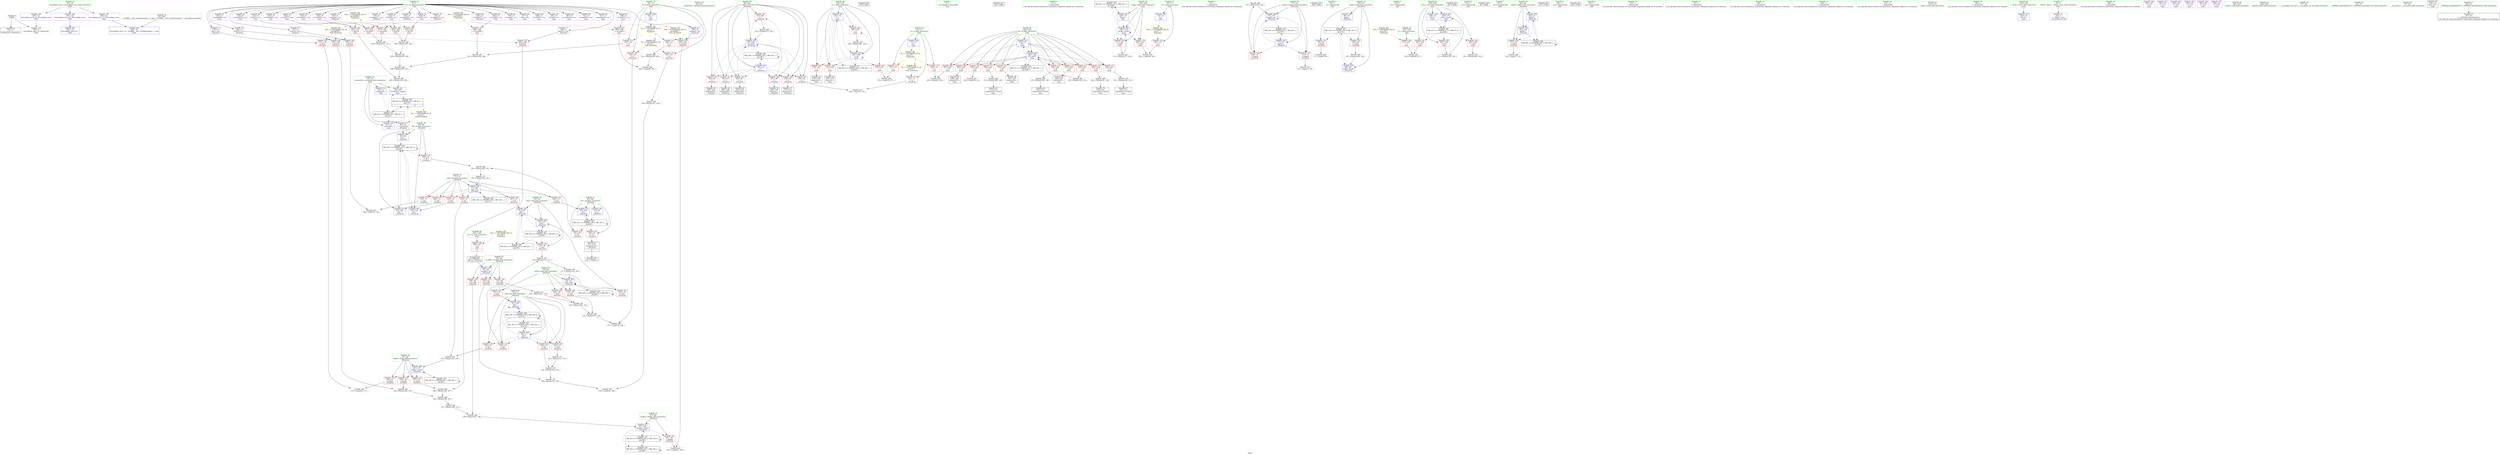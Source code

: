 digraph "SVFG" {
	label="SVFG";

	Node0x55a2f21f6700 [shape=record,color=grey,label="{NodeID: 0\nNullPtr}"];
	Node0x55a2f21f6700 -> Node0x55a2f221edd0[style=solid];
	Node0x55a2f21f6700 -> Node0x55a2f2221320[style=solid];
	Node0x55a2f2249c00 [shape=record,color=yellow,style=double,label="{NodeID: 360\n34V_1 = ENCHI(MR_34V_0)\npts\{90000 \}\nFun[main]|{|<s3>8}}"];
	Node0x55a2f2249c00 -> Node0x55a2f2226780[style=dashed];
	Node0x55a2f2249c00 -> Node0x55a2f2226850[style=dashed];
	Node0x55a2f2249c00 -> Node0x55a2f2226920[style=dashed];
	Node0x55a2f2249c00:s3 -> Node0x55a2f2241080[style=dashed,color=red];
	Node0x55a2f222e4e0 [shape=record,color=grey,label="{NodeID: 277\n146 = Binary(144, 145, )\n}"];
	Node0x55a2f222e4e0 -> Node0x55a2f2230ee0[style=solid];
	Node0x55a2f2221320 [shape=record,color=blue, style = dotted,label="{NodeID: 194\n393\<--3\nllvm.global_ctors_2\<--dummyVal\nGlob }"];
	Node0x55a2f221e660 [shape=record,color=red,label="{NodeID: 111\n300\<--10\n\<--d\nmain\n}"];
	Node0x55a2f221e660 -> Node0x55a2f222f560[style=solid];
	Node0x55a2f221c960 [shape=record,color=green,label="{NodeID: 28\n59\<--60\n_Z5solved\<--_Z5solved_field_insensitive\n}"];
	Node0x55a2f2230ee0 [shape=record,color=grey,label="{NodeID: 305\n150 = cmp(146, 148, )\n}"];
	Node0x55a2f2229970 [shape=record,color=blue,label="{NodeID: 222\n18\<--11\ncarreachd\<--\nmain\n}"];
	Node0x55a2f2229970 -> Node0x55a2f2246520[style=dashed];
	Node0x55a2f2224490 [shape=record,color=red,label="{NodeID: 139\n122\<--79\n\<--md2\n_Z5solved\n}"];
	Node0x55a2f2224490 -> Node0x55a2f222d5e0[style=solid];
	Node0x55a2f221f070 [shape=record,color=black,label="{NodeID: 56\n168\<--167\nidxprom\<--\n_Z5solved\n}"];
	Node0x55a2f2261310 [shape=record,color=black,label="{NodeID: 416\n283 = PHI()\n}"];
	Node0x55a2f2243820 [shape=record,color=black,label="{NodeID: 333\nMR_49V_2 = PHI(MR_49V_4, MR_49V_1, )\npts\{242 \}\n}"];
	Node0x55a2f2243820 -> Node0x55a2f2229700[style=dashed];
	Node0x55a2f2225b50 [shape=record,color=red,label="{NodeID: 167\n285\<--241\n\<--i\nmain\n}"];
	Node0x55a2f2225b50 -> Node0x55a2f222e7e0[style=solid];
	Node0x55a2f2220730 [shape=record,color=purple,label="{NodeID: 84\n280\<--8\narrayidx7\<--car\nmain\n}"];
	Node0x55a2f21fac20 [shape=record,color=green,label="{NodeID: 1\n7\<--1\n__dso_handle\<--dummyObj\nGlob }"];
	Node0x55a2f2249ce0 [shape=record,color=yellow,style=double,label="{NodeID: 361\n36V_1 = ENCHI(MR_36V_0)\npts\{90001 \}\nFun[main]|{|<s4>8}}"];
	Node0x55a2f2249ce0 -> Node0x55a2f22266b0[style=dashed];
	Node0x55a2f2249ce0 -> Node0x55a2f22269f0[style=dashed];
	Node0x55a2f2249ce0 -> Node0x55a2f2226ac0[style=dashed];
	Node0x55a2f2249ce0 -> Node0x55a2f2226b90[style=dashed];
	Node0x55a2f2249ce0:s4 -> Node0x55a2f2241160[style=dashed,color=red];
	Node0x55a2f222e660 [shape=record,color=grey,label="{NodeID: 278\n144 = Binary(142, 143, )\n}"];
	Node0x55a2f222e660 -> Node0x55a2f222e4e0[style=solid];
	Node0x55a2f2221420 [shape=record,color=blue,label="{NodeID: 195\n63\<--62\nac.addr\<--ac\n_Z5solved\n}"];
	Node0x55a2f2221420 -> Node0x55a2f2223380[style=dashed];
	Node0x55a2f2221420 -> Node0x55a2f2223450[style=dashed];
	Node0x55a2f2221420 -> Node0x55a2f2223520[style=dashed];
	Node0x55a2f221e730 [shape=record,color=red,label="{NodeID: 112\n340\<--10\n\<--d\nmain\n}"];
	Node0x55a2f221e730 -> Node0x55a2f222f3e0[style=solid];
	Node0x55a2f221ca30 [shape=record,color=green,label="{NodeID: 29\n63\<--64\nac.addr\<--ac.addr_field_insensitive\n_Z5solved\n}"];
	Node0x55a2f221ca30 -> Node0x55a2f2223380[style=solid];
	Node0x55a2f221ca30 -> Node0x55a2f2223450[style=solid];
	Node0x55a2f221ca30 -> Node0x55a2f2223520[style=solid];
	Node0x55a2f221ca30 -> Node0x55a2f2221420[style=solid];
	Node0x55a2f2231060 [shape=record,color=grey,label="{NodeID: 306\n272 = cmp(270, 271, )\n}"];
	Node0x55a2f2229a40 [shape=record,color=blue,label="{NodeID: 223\n18\<--349\ncarreachd\<--add44\nmain\n}"];
	Node0x55a2f2229a40 -> Node0x55a2f2246520[style=dashed];
	Node0x55a2f2224560 [shape=record,color=red,label="{NodeID: 140\n124\<--79\n\<--md2\n_Z5solved\n}"];
	Node0x55a2f2224560 -> Node0x55a2f222d460[style=solid];
	Node0x55a2f221f140 [shape=record,color=black,label="{NodeID: 57\n175\<--174\nidxprom20\<--\n_Z5solved\n}"];
	Node0x55a2f2261410 [shape=record,color=black,label="{NodeID: 417\n365 = PHI()\n}"];
	Node0x55a2f2243d20 [shape=record,color=black,label="{NodeID: 334\nMR_51V_2 = PHI(MR_51V_4, MR_51V_1, )\npts\{244 \}\n}"];
	Node0x55a2f2243d20 -> Node0x55a2f22298a0[style=dashed];
	Node0x55a2f2225c20 [shape=record,color=red,label="{NodeID: 168\n291\<--243\n\<--i9\nmain\n}"];
	Node0x55a2f2225c20 -> Node0x55a2f22314e0[style=solid];
	Node0x55a2f2220800 [shape=record,color=purple,label="{NodeID: 85\n281\<--8\nsecond\<--car\nmain\n}"];
	Node0x55a2f21fa110 [shape=record,color=green,label="{NodeID: 2\n11\<--1\n\<--dummyObj\nCan only get source location for instruction, argument, global var or function.}"];
	Node0x55a2f2249dc0 [shape=record,color=yellow,style=double,label="{NodeID: 362\n2V_1 = ENCHI(MR_2V_0)\npts\{12 \}\nFun[_Z5solved]}"];
	Node0x55a2f2249dc0 -> Node0x55a2f221e4c0[style=dashed];
	Node0x55a2f2249dc0 -> Node0x55a2f221e590[style=dashed];
	Node0x55a2f222e7e0 [shape=record,color=grey,label="{NodeID: 279\n286 = Binary(285, 138, )\n}"];
	Node0x55a2f222e7e0 -> Node0x55a2f22297d0[style=solid];
	Node0x55a2f22214f0 [shape=record,color=blue,label="{NodeID: 196\n65\<--90\nlb\<--\n_Z5solved\n}"];
	Node0x55a2f22214f0 -> Node0x55a2f223ee20[style=dashed];
	Node0x55a2f221e800 [shape=record,color=red,label="{NodeID: 113\n163\<--13\n\<--n\n_Z5solved\n}"];
	Node0x55a2f221e800 -> Node0x55a2f22308e0[style=solid];
	Node0x55a2f221cb00 [shape=record,color=green,label="{NodeID: 30\n65\<--66\nlb\<--lb_field_insensitive\n_Z5solved\n}"];
	Node0x55a2f221cb00 -> Node0x55a2f22235f0[style=solid];
	Node0x55a2f221cb00 -> Node0x55a2f22214f0[style=solid];
	Node0x55a2f221cb00 -> Node0x55a2f2221de0[style=solid];
	Node0x55a2f221cb00 -> Node0x55a2f22292f0[style=solid];
	Node0x55a2f22311e0 [shape=record,color=grey,label="{NodeID: 307\n305 = cmp(304, 14, )\n}"];
	Node0x55a2f2229b10 [shape=record,color=blue,label="{NodeID: 224\n243\<--355\ni9\<--inc47\nmain\n}"];
	Node0x55a2f2229b10 -> Node0x55a2f2225c20[style=dashed];
	Node0x55a2f2229b10 -> Node0x55a2f2225cf0[style=dashed];
	Node0x55a2f2229b10 -> Node0x55a2f2225dc0[style=dashed];
	Node0x55a2f2229b10 -> Node0x55a2f2225e90[style=dashed];
	Node0x55a2f2229b10 -> Node0x55a2f2225f60[style=dashed];
	Node0x55a2f2229b10 -> Node0x55a2f2226030[style=dashed];
	Node0x55a2f2229b10 -> Node0x55a2f2226100[style=dashed];
	Node0x55a2f2229b10 -> Node0x55a2f22261d0[style=dashed];
	Node0x55a2f2229b10 -> Node0x55a2f22262a0[style=dashed];
	Node0x55a2f2229b10 -> Node0x55a2f2226370[style=dashed];
	Node0x55a2f2229b10 -> Node0x55a2f2229b10[style=dashed];
	Node0x55a2f2229b10 -> Node0x55a2f2243d20[style=dashed];
	Node0x55a2f2224630 [shape=record,color=red,label="{NodeID: 141\n129\<--79\n\<--md2\n_Z5solved\n}"];
	Node0x55a2f2224630 -> Node0x55a2f2221b70[style=solid];
	Node0x55a2f221f210 [shape=record,color=black,label="{NodeID: 58\n183\<--182\nidxprom25\<--\n_Z5solved\n}"];
	Node0x55a2f2261510 [shape=record,color=black,label="{NodeID: 418\n367 = PHI(61, )\n}"];
	Node0x55a2f2244220 [shape=record,color=black,label="{NodeID: 335\nMR_53V_2 = PHI(MR_53V_4, MR_53V_1, )\npts\{246 \}\n}"];
	Node0x55a2f2244220 -> Node0x55a2f2229be0[style=dashed];
	Node0x55a2f2225cf0 [shape=record,color=red,label="{NodeID: 169\n295\<--243\n\<--i9\nmain\n}"];
	Node0x55a2f2225cf0 -> Node0x55a2f221f6f0[style=solid];
	Node0x55a2f22208d0 [shape=record,color=purple,label="{NodeID: 86\n297\<--8\narrayidx14\<--car\nmain\n}"];
	Node0x55a2f21f6b60 [shape=record,color=green,label="{NodeID: 3\n14\<--1\n\<--dummyObj\nCan only get source location for instruction, argument, global var or function.}"];
	Node0x55a2f2249ed0 [shape=record,color=yellow,style=double,label="{NodeID: 363\n4V_1 = ENCHI(MR_4V_0)\npts\{15 \}\nFun[_Z5solved]}"];
	Node0x55a2f2249ed0 -> Node0x55a2f221e800[style=dashed];
	Node0x55a2f222e960 [shape=record,color=grey,label="{NodeID: 280\n137 = Binary(136, 138, )\n}"];
	Node0x55a2f222e960 -> Node0x55a2f2221d10[style=solid];
	Node0x55a2f22215c0 [shape=record,color=blue,label="{NodeID: 197\n67\<--93\nub\<--\n_Z5solved\n}"];
	Node0x55a2f22215c0 -> Node0x55a2f223f320[style=dashed];
	Node0x55a2f221e8d0 [shape=record,color=red,label="{NodeID: 114\n271\<--13\n\<--n\nmain\n}"];
	Node0x55a2f221e8d0 -> Node0x55a2f2231060[style=solid];
	Node0x55a2f221cbd0 [shape=record,color=green,label="{NodeID: 31\n67\<--68\nub\<--ub_field_insensitive\n_Z5solved\n}"];
	Node0x55a2f221cbd0 -> Node0x55a2f22236c0[style=solid];
	Node0x55a2f221cbd0 -> Node0x55a2f2223790[style=solid];
	Node0x55a2f221cbd0 -> Node0x55a2f22215c0[style=solid];
	Node0x55a2f221cbd0 -> Node0x55a2f22293c0[style=solid];
	Node0x55a2f2231360 [shape=record,color=grey,label="{NodeID: 308\n302 = cmp(299, 301, )\n}"];
	Node0x55a2f2229be0 [shape=record,color=blue,label="{NodeID: 225\n245\<--14\nhoge\<--\nmain\n}"];
	Node0x55a2f2229be0 -> Node0x55a2f2226440[style=dashed];
	Node0x55a2f2229be0 -> Node0x55a2f2226510[style=dashed];
	Node0x55a2f2229be0 -> Node0x55a2f2229cb0[style=dashed];
	Node0x55a2f2229be0 -> Node0x55a2f2244220[style=dashed];
	Node0x55a2f2224700 [shape=record,color=red,label="{NodeID: 142\n132\<--79\n\<--md2\n_Z5solved\n}"];
	Node0x55a2f2224700 -> Node0x55a2f2221c40[style=solid];
	Node0x55a2f221f2e0 [shape=record,color=black,label="{NodeID: 59\n190\<--189\nidxprom29\<--\n_Z5solved\n}"];
	Node0x55a2f2261700 [shape=record,color=black,label="{NodeID: 419\n369 = PHI()\n}"];
	Node0x55a2f2225dc0 [shape=record,color=red,label="{NodeID: 170\n304\<--243\n\<--i9\nmain\n}"];
	Node0x55a2f2225dc0 -> Node0x55a2f22311e0[style=solid];
	Node0x55a2f22209a0 [shape=record,color=purple,label="{NodeID: 87\n298\<--8\nsecond15\<--car\nmain\n}"];
	Node0x55a2f22209a0 -> Node0x55a2f22266b0[style=solid];
	Node0x55a2f21faad0 [shape=record,color=green,label="{NodeID: 4\n20\<--1\n.str\<--dummyObj\nGlob }"];
	Node0x55a2f2249fb0 [shape=record,color=yellow,style=double,label="{NodeID: 364\n6V_1 = ENCHI(MR_6V_0)\npts\{19 \}\nFun[_Z5solved]}"];
	Node0x55a2f2249fb0 -> Node0x55a2f22232b0[style=dashed];
	Node0x55a2f222eae0 [shape=record,color=grey,label="{NodeID: 281\n195 = Binary(193, 194, )\n}"];
	Node0x55a2f222eae0 -> Node0x55a2f222fe60[style=solid];
	Node0x55a2f2221690 [shape=record,color=blue,label="{NodeID: 198\n69\<--14\nhoge\<--\n_Z5solved\n}"];
	Node0x55a2f2221690 -> Node0x55a2f223f820[style=dashed];
	Node0x55a2f2223110 [shape=record,color=red,label="{NodeID: 115\n292\<--13\n\<--n\nmain\n}"];
	Node0x55a2f2223110 -> Node0x55a2f22314e0[style=solid];
	Node0x55a2f221cca0 [shape=record,color=green,label="{NodeID: 32\n69\<--70\nhoge\<--hoge_field_insensitive\n_Z5solved\n}"];
	Node0x55a2f221cca0 -> Node0x55a2f2223860[style=solid];
	Node0x55a2f221cca0 -> Node0x55a2f2223930[style=solid];
	Node0x55a2f221cca0 -> Node0x55a2f2221690[style=solid];
	Node0x55a2f221cca0 -> Node0x55a2f2229490[style=solid];
	Node0x55a2f22314e0 [shape=record,color=grey,label="{NodeID: 309\n293 = cmp(291, 292, )\n}"];
	Node0x55a2f2229cb0 [shape=record,color=blue,label="{NodeID: 226\n245\<--372\nhoge\<--inc56\nmain\n}"];
	Node0x55a2f2229cb0 -> Node0x55a2f2226440[style=dashed];
	Node0x55a2f2229cb0 -> Node0x55a2f2226510[style=dashed];
	Node0x55a2f2229cb0 -> Node0x55a2f2229cb0[style=dashed];
	Node0x55a2f2229cb0 -> Node0x55a2f2244220[style=dashed];
	Node0x55a2f22247d0 [shape=record,color=red,label="{NodeID: 143\n166\<--81\n\<--begin\n_Z5solved\n}"];
	Node0x55a2f22247d0 -> Node0x55a2f2230760[style=solid];
	Node0x55a2f221f3b0 [shape=record,color=black,label="{NodeID: 60\n203\<--202\nidxprom36\<--\n_Z5solved\n}"];
	Node0x55a2f22617d0 [shape=record,color=black,label="{NodeID: 420\n62 = PHI(366, )\n0th arg _Z5solved }"];
	Node0x55a2f22617d0 -> Node0x55a2f2221420[style=solid];
	Node0x55a2f2225e90 [shape=record,color=red,label="{NodeID: 171\n309\<--243\n\<--i9\nmain\n}"];
	Node0x55a2f2225e90 -> Node0x55a2f222d760[style=solid];
	Node0x55a2f2220a70 [shape=record,color=purple,label="{NodeID: 88\n312\<--8\narrayidx21\<--car\nmain\n}"];
	Node0x55a2f21fb380 [shape=record,color=green,label="{NodeID: 5\n22\<--1\n.str.1\<--dummyObj\nGlob }"];
	Node0x55a2f222ec60 [shape=record,color=grey,label="{NodeID: 282\n372 = Binary(371, 138, )\n}"];
	Node0x55a2f222ec60 -> Node0x55a2f2229cb0[style=solid];
	Node0x55a2f2221760 [shape=record,color=blue,label="{NodeID: 199\n71\<--103\nmd\<--div\n_Z5solved\n}"];
	Node0x55a2f2221760 -> Node0x55a2f2223a00[style=dashed];
	Node0x55a2f2221760 -> Node0x55a2f2223ad0[style=dashed];
	Node0x55a2f2221760 -> Node0x55a2f2223ba0[style=dashed];
	Node0x55a2f2221760 -> Node0x55a2f2223c70[style=dashed];
	Node0x55a2f2221760 -> Node0x55a2f2223d40[style=dashed];
	Node0x55a2f2221760 -> Node0x55a2f2223e10[style=dashed];
	Node0x55a2f2221760 -> Node0x55a2f223fd20[style=dashed];
	Node0x55a2f22231e0 [shape=record,color=red,label="{NodeID: 116\n361\<--16\n\<--a\nmain\n}"];
	Node0x55a2f22231e0 -> Node0x55a2f2230d60[style=solid];
	Node0x55a2f221cd70 [shape=record,color=green,label="{NodeID: 33\n71\<--72\nmd\<--md_field_insensitive\n_Z5solved\n}"];
	Node0x55a2f221cd70 -> Node0x55a2f2223a00[style=solid];
	Node0x55a2f221cd70 -> Node0x55a2f2223ad0[style=solid];
	Node0x55a2f221cd70 -> Node0x55a2f2223ba0[style=solid];
	Node0x55a2f221cd70 -> Node0x55a2f2223c70[style=solid];
	Node0x55a2f221cd70 -> Node0x55a2f2223d40[style=solid];
	Node0x55a2f221cd70 -> Node0x55a2f2223e10[style=solid];
	Node0x55a2f221cd70 -> Node0x55a2f2221760[style=solid];
	Node0x55a2f2229d80 [shape=record,color=blue,label="{NodeID: 227\n239\<--377\nsetn\<--inc59\nmain\n}"];
	Node0x55a2f2229d80 -> Node0x55a2f2243320[style=dashed];
	Node0x55a2f22248a0 [shape=record,color=red,label="{NodeID: 144\n187\<--81\n\<--begin\n_Z5solved\n}"];
	Node0x55a2f22248a0 -> Node0x55a2f222d8e0[style=solid];
	Node0x55a2f221f480 [shape=record,color=black,label="{NodeID: 61\n61\<--230\n_Z5solved_ret\<--\n_Z5solved\n|{<s0>8}}"];
	Node0x55a2f221f480:s0 -> Node0x55a2f2261510[style=solid,color=blue];
	Node0x55a2f2261900 [shape=record,color=black,label="{NodeID: 421\n267 = PHI()\n}"];
	Node0x55a2f2225f60 [shape=record,color=red,label="{NodeID: 172\n315\<--243\n\<--i9\nmain\n}"];
	Node0x55a2f2225f60 -> Node0x55a2f221f890[style=solid];
	Node0x55a2f2220b40 [shape=record,color=purple,label="{NodeID: 89\n313\<--8\nfirst22\<--car\nmain\n}"];
	Node0x55a2f2220b40 -> Node0x55a2f2226780[style=solid];
	Node0x55a2f21fa4a0 [shape=record,color=green,label="{NodeID: 6\n24\<--1\n.str.2\<--dummyObj\nGlob }"];
	Node0x55a2f222ede0 [shape=record,color=grey,label="{NodeID: 283\n377 = Binary(376, 138, )\n}"];
	Node0x55a2f222ede0 -> Node0x55a2f2229d80[style=solid];
	Node0x55a2f2221830 [shape=record,color=blue,label="{NodeID: 200\n73\<--11\nlb2\<--\n_Z5solved\n}"];
	Node0x55a2f2221830 -> Node0x55a2f2223ee0[style=dashed];
	Node0x55a2f2221830 -> Node0x55a2f2223fb0[style=dashed];
	Node0x55a2f2221830 -> Node0x55a2f2224080[style=dashed];
	Node0x55a2f2221830 -> Node0x55a2f2224150[style=dashed];
	Node0x55a2f2221830 -> Node0x55a2f2221c40[style=dashed];
	Node0x55a2f2221830 -> Node0x55a2f2240220[style=dashed];
	Node0x55a2f2221830 -> Node0x55a2f2247920[style=dashed];
	Node0x55a2f22232b0 [shape=record,color=red,label="{NodeID: 117\n90\<--18\n\<--carreachd\n_Z5solved\n}"];
	Node0x55a2f22232b0 -> Node0x55a2f22214f0[style=solid];
	Node0x55a2f221ce40 [shape=record,color=green,label="{NodeID: 34\n73\<--74\nlb2\<--lb2_field_insensitive\n_Z5solved\n}"];
	Node0x55a2f221ce40 -> Node0x55a2f2223ee0[style=solid];
	Node0x55a2f221ce40 -> Node0x55a2f2223fb0[style=solid];
	Node0x55a2f221ce40 -> Node0x55a2f2224080[style=solid];
	Node0x55a2f221ce40 -> Node0x55a2f2224150[style=solid];
	Node0x55a2f221ce40 -> Node0x55a2f2221830[style=solid];
	Node0x55a2f221ce40 -> Node0x55a2f2221c40[style=solid];
	Node0x55a2f2224970 [shape=record,color=red,label="{NodeID: 145\n194\<--81\n\<--begin\n_Z5solved\n}"];
	Node0x55a2f2224970 -> Node0x55a2f222eae0[style=solid];
	Node0x55a2f221f550 [shape=record,color=black,label="{NodeID: 62\n275\<--274\nidxprom\<--\nmain\n}"];
	Node0x55a2f22619d0 [shape=record,color=black,label="{NodeID: 422\n44 = PHI()\n}"];
	Node0x55a2f2226030 [shape=record,color=red,label="{NodeID: 173\n320\<--243\n\<--i9\nmain\n}"];
	Node0x55a2f2226030 -> Node0x55a2f222e1e0[style=solid];
	Node0x55a2f2220c10 [shape=record,color=purple,label="{NodeID: 90\n317\<--8\narrayidx24\<--car\nmain\n}"];
	Node0x55a2f21fa530 [shape=record,color=green,label="{NodeID: 7\n26\<--1\n.str.3\<--dummyObj\nGlob }"];
	Node0x55a2f222ef60 [shape=record,color=grey,label="{NodeID: 284\n227 = Binary(226, 138, )\n}"];
	Node0x55a2f222ef60 -> Node0x55a2f2229490[style=solid];
	Node0x55a2f2221900 [shape=record,color=blue,label="{NodeID: 201\n75\<--107\nub2\<--\n_Z5solved\n}"];
	Node0x55a2f2221900 -> Node0x55a2f2224220[style=dashed];
	Node0x55a2f2221900 -> Node0x55a2f2221b70[style=dashed];
	Node0x55a2f2221900 -> Node0x55a2f2240720[style=dashed];
	Node0x55a2f2221900 -> Node0x55a2f2247e20[style=dashed];
	Node0x55a2f2223380 [shape=record,color=red,label="{NodeID: 118\n119\<--63\n\<--ac.addr\n_Z5solved\n}"];
	Node0x55a2f2223380 -> Node0x55a2f222dd60[style=solid];
	Node0x55a2f221cf10 [shape=record,color=green,label="{NodeID: 35\n75\<--76\nub2\<--ub2_field_insensitive\n_Z5solved\n}"];
	Node0x55a2f221cf10 -> Node0x55a2f2224220[style=solid];
	Node0x55a2f221cf10 -> Node0x55a2f2221900[style=solid];
	Node0x55a2f221cf10 -> Node0x55a2f2221b70[style=solid];
	Node0x55a2f2224a40 [shape=record,color=red,label="{NodeID: 146\n217\<--83\n\<--failed\n_Z5solved\n}"];
	Node0x55a2f2224a40 -> Node0x55a2f2230160[style=solid];
	Node0x55a2f221f620 [shape=record,color=black,label="{NodeID: 63\n279\<--278\nidxprom6\<--\nmain\n}"];
	Node0x55a2f2261aa0 [shape=record,color=black,label="{NodeID: 423\n251 = PHI()\n}"];
	Node0x55a2f2226100 [shape=record,color=red,label="{NodeID: 174\n327\<--243\n\<--i9\nmain\n}"];
	Node0x55a2f2226100 -> Node0x55a2f221fa30[style=solid];
	Node0x55a2f2220ce0 [shape=record,color=purple,label="{NodeID: 91\n318\<--8\nfirst25\<--car\nmain\n}"];
	Node0x55a2f2220ce0 -> Node0x55a2f2226850[style=solid];
	Node0x55a2f21f9f30 [shape=record,color=green,label="{NodeID: 8\n28\<--1\n.str.4\<--dummyObj\nGlob }"];
	Node0x55a2f222f0e0 [shape=record,color=grey,label="{NodeID: 285\n148 = Binary(147, 149, )\n}"];
	Node0x55a2f222f0e0 -> Node0x55a2f2230ee0[style=solid];
	Node0x55a2f22219d0 [shape=record,color=blue,label="{NodeID: 202\n77\<--14\nhoge2\<--\n_Z5solved\n}"];
	Node0x55a2f22219d0 -> Node0x55a2f22242f0[style=dashed];
	Node0x55a2f22219d0 -> Node0x55a2f22243c0[style=dashed];
	Node0x55a2f22219d0 -> Node0x55a2f2221d10[style=dashed];
	Node0x55a2f22219d0 -> Node0x55a2f2241430[style=dashed];
	Node0x55a2f2223450 [shape=record,color=red,label="{NodeID: 119\n145\<--63\n\<--ac.addr\n_Z5solved\n}"];
	Node0x55a2f2223450 -> Node0x55a2f222e4e0[style=solid];
	Node0x55a2f221cfe0 [shape=record,color=green,label="{NodeID: 36\n77\<--78\nhoge2\<--hoge2_field_insensitive\n_Z5solved\n}"];
	Node0x55a2f221cfe0 -> Node0x55a2f22242f0[style=solid];
	Node0x55a2f221cfe0 -> Node0x55a2f22243c0[style=solid];
	Node0x55a2f221cfe0 -> Node0x55a2f22219d0[style=solid];
	Node0x55a2f221cfe0 -> Node0x55a2f2221d10[style=solid];
	Node0x55a2f2224b10 [shape=record,color=red,label="{NodeID: 147\n162\<--85\n\<--i\n_Z5solved\n}"];
	Node0x55a2f2224b10 -> Node0x55a2f22308e0[style=solid];
	Node0x55a2f221f6f0 [shape=record,color=black,label="{NodeID: 64\n296\<--295\nidxprom13\<--\nmain\n}"];
	Node0x55a2f2261b70 [shape=record,color=black,label="{NodeID: 424\n263 = PHI()\n}"];
	Node0x55a2f22261d0 [shape=record,color=red,label="{NodeID: 175\n332\<--243\n\<--i9\nmain\n}"];
	Node0x55a2f22261d0 -> Node0x55a2f2222b80[style=solid];
	Node0x55a2f2220db0 [shape=record,color=purple,label="{NodeID: 92\n323\<--8\narrayidx28\<--car\nmain\n}"];
	Node0x55a2f21f9fc0 [shape=record,color=green,label="{NodeID: 9\n30\<--1\n.str.5\<--dummyObj\nGlob }"];
	Node0x55a2f222f260 [shape=record,color=grey,label="{NodeID: 286\n342 = Binary(341, 138, )\n}"];
	Node0x55a2f222f260 -> Node0x55a2f221fbd0[style=solid];
	Node0x55a2f2221aa0 [shape=record,color=blue,label="{NodeID: 203\n79\<--117\nmd2\<--div5\n_Z5solved\n}"];
	Node0x55a2f2221aa0 -> Node0x55a2f2224490[style=dashed];
	Node0x55a2f2221aa0 -> Node0x55a2f2224560[style=dashed];
	Node0x55a2f2221aa0 -> Node0x55a2f2224630[style=dashed];
	Node0x55a2f2221aa0 -> Node0x55a2f2224700[style=dashed];
	Node0x55a2f2221aa0 -> Node0x55a2f2221aa0[style=dashed];
	Node0x55a2f2221aa0 -> Node0x55a2f2241520[style=dashed];
	Node0x55a2f2223520 [shape=record,color=red,label="{NodeID: 120\n198\<--63\n\<--ac.addr\n_Z5solved\n}"];
	Node0x55a2f2223520 -> Node0x55a2f222fce0[style=solid];
	Node0x55a2f221d0b0 [shape=record,color=green,label="{NodeID: 37\n79\<--80\nmd2\<--md2_field_insensitive\n_Z5solved\n}"];
	Node0x55a2f221d0b0 -> Node0x55a2f2224490[style=solid];
	Node0x55a2f221d0b0 -> Node0x55a2f2224560[style=solid];
	Node0x55a2f221d0b0 -> Node0x55a2f2224630[style=solid];
	Node0x55a2f221d0b0 -> Node0x55a2f2224700[style=solid];
	Node0x55a2f221d0b0 -> Node0x55a2f2221aa0[style=solid];
	Node0x55a2f2224be0 [shape=record,color=red,label="{NodeID: 148\n167\<--85\n\<--i\n_Z5solved\n}"];
	Node0x55a2f2224be0 -> Node0x55a2f221f070[style=solid];
	Node0x55a2f221f7c0 [shape=record,color=black,label="{NodeID: 65\n311\<--310\nidxprom20\<--sub19\nmain\n}"];
	Node0x55a2f2246520 [shape=record,color=black,label="{NodeID: 342\nMR_6V_6 = PHI(MR_6V_4, MR_6V_2, )\npts\{19 \}\n|{|<s1>8}}"];
	Node0x55a2f2246520 -> Node0x55a2f2242e20[style=dashed];
	Node0x55a2f2246520:s1 -> Node0x55a2f2249fb0[style=dashed,color=red];
	Node0x55a2f2222a00 [shape=record,color=grey,label="{NodeID: 259\n326 = Binary(319, 325, )\n}"];
	Node0x55a2f2222a00 -> Node0x55a2f222d2e0[style=solid];
	Node0x55a2f22262a0 [shape=record,color=red,label="{NodeID: 176\n341\<--243\n\<--i9\nmain\n}"];
	Node0x55a2f22262a0 -> Node0x55a2f222f260[style=solid];
	Node0x55a2f2220e80 [shape=record,color=purple,label="{NodeID: 93\n324\<--8\nfirst29\<--car\nmain\n}"];
	Node0x55a2f2220e80 -> Node0x55a2f2226920[style=solid];
	Node0x55a2f21f68e0 [shape=record,color=green,label="{NodeID: 10\n33\<--1\n\<--dummyObj\nCan only get source location for instruction, argument, global var or function.}"];
	Node0x55a2f222f3e0 [shape=record,color=grey,label="{NodeID: 287\n347 = Binary(340, 346, )\n}"];
	Node0x55a2f222f3e0 -> Node0x55a2f222f860[style=solid];
	Node0x55a2f2221b70 [shape=record,color=blue,label="{NodeID: 204\n75\<--129\nub2\<--\n_Z5solved\n}"];
	Node0x55a2f2221b70 -> Node0x55a2f2247e20[style=dashed];
	Node0x55a2f22235f0 [shape=record,color=red,label="{NodeID: 121\n100\<--65\n\<--lb\n_Z5solved\n}"];
	Node0x55a2f22235f0 -> Node0x55a2f2222e80[style=solid];
	Node0x55a2f221d180 [shape=record,color=green,label="{NodeID: 38\n81\<--82\nbegin\<--begin_field_insensitive\n_Z5solved\n}"];
	Node0x55a2f221d180 -> Node0x55a2f22247d0[style=solid];
	Node0x55a2f221d180 -> Node0x55a2f22248a0[style=solid];
	Node0x55a2f221d180 -> Node0x55a2f2224970[style=solid];
	Node0x55a2f221d180 -> Node0x55a2f2221eb0[style=solid];
	Node0x55a2f2224cb0 [shape=record,color=red,label="{NodeID: 149\n174\<--85\n\<--i\n_Z5solved\n}"];
	Node0x55a2f2224cb0 -> Node0x55a2f221f140[style=solid];
	Node0x55a2f221f890 [shape=record,color=black,label="{NodeID: 66\n316\<--315\nidxprom23\<--\nmain\n}"];
	Node0x55a2f2222b80 [shape=record,color=grey,label="{NodeID: 260\n333 = Binary(332, 138, )\n}"];
	Node0x55a2f2222b80 -> Node0x55a2f221fb00[style=solid];
	Node0x55a2f2226370 [shape=record,color=red,label="{NodeID: 177\n354\<--243\n\<--i9\nmain\n}"];
	Node0x55a2f2226370 -> Node0x55a2f222fb60[style=solid];
	Node0x55a2f2220f50 [shape=record,color=purple,label="{NodeID: 94\n329\<--8\narrayidx32\<--car\nmain\n}"];
	Node0x55a2f21f6970 [shape=record,color=green,label="{NodeID: 11\n93\<--1\n\<--dummyObj\nCan only get source location for instruction, argument, global var or function.}"];
	Node0x55a2f222f560 [shape=record,color=grey,label="{NodeID: 288\n301 = Binary(300, 149, )\n}"];
	Node0x55a2f222f560 -> Node0x55a2f2231360[style=solid];
	Node0x55a2f2221c40 [shape=record,color=blue,label="{NodeID: 205\n73\<--132\nlb2\<--\n_Z5solved\n}"];
	Node0x55a2f2221c40 -> Node0x55a2f2247920[style=dashed];
	Node0x55a2f22236c0 [shape=record,color=red,label="{NodeID: 122\n101\<--67\n\<--ub\n_Z5solved\n}"];
	Node0x55a2f22236c0 -> Node0x55a2f2222e80[style=solid];
	Node0x55a2f221d250 [shape=record,color=green,label="{NodeID: 39\n83\<--84\nfailed\<--failed_field_insensitive\n_Z5solved\n}"];
	Node0x55a2f221d250 -> Node0x55a2f2224a40[style=solid];
	Node0x55a2f221d250 -> Node0x55a2f2221f80[style=solid];
	Node0x55a2f221d250 -> Node0x55a2f2229150[style=solid];
	Node0x55a2f2224d80 [shape=record,color=red,label="{NodeID: 150\n182\<--85\n\<--i\n_Z5solved\n}"];
	Node0x55a2f2224d80 -> Node0x55a2f221f210[style=solid];
	Node0x55a2f221f960 [shape=record,color=black,label="{NodeID: 67\n322\<--321\nidxprom27\<--sub26\nmain\n}"];
	Node0x55a2f2222d00 [shape=record,color=grey,label="{NodeID: 261\n117 = Binary(116, 104, )\n}"];
	Node0x55a2f2222d00 -> Node0x55a2f2221aa0[style=solid];
	Node0x55a2f2226440 [shape=record,color=red,label="{NodeID: 178\n360\<--245\n\<--hoge\nmain\n}"];
	Node0x55a2f2226440 -> Node0x55a2f2230d60[style=solid];
	Node0x55a2f2221020 [shape=record,color=purple,label="{NodeID: 95\n330\<--8\nsecond33\<--car\nmain\n}"];
	Node0x55a2f2221020 -> Node0x55a2f22269f0[style=solid];
	Node0x55a2f21fa770 [shape=record,color=green,label="{NodeID: 12\n98\<--1\n\<--dummyObj\nCan only get source location for instruction, argument, global var or function.}"];
	Node0x55a2f222f6e0 [shape=record,color=grey,label="{NodeID: 289\n349 = Binary(314, 348, )\n}"];
	Node0x55a2f222f6e0 -> Node0x55a2f2229a40[style=solid];
	Node0x55a2f2221d10 [shape=record,color=blue,label="{NodeID: 206\n77\<--137\nhoge2\<--inc\n_Z5solved\n}"];
	Node0x55a2f2221d10 -> Node0x55a2f22242f0[style=dashed];
	Node0x55a2f2221d10 -> Node0x55a2f22243c0[style=dashed];
	Node0x55a2f2221d10 -> Node0x55a2f2221d10[style=dashed];
	Node0x55a2f2221d10 -> Node0x55a2f2241430[style=dashed];
	Node0x55a2f2223790 [shape=record,color=red,label="{NodeID: 123\n230\<--67\n\<--ub\n_Z5solved\n}"];
	Node0x55a2f2223790 -> Node0x55a2f221f480[style=solid];
	Node0x55a2f221d320 [shape=record,color=green,label="{NodeID: 40\n85\<--86\ni\<--i_field_insensitive\n_Z5solved\n}"];
	Node0x55a2f221d320 -> Node0x55a2f2224b10[style=solid];
	Node0x55a2f221d320 -> Node0x55a2f2224be0[style=solid];
	Node0x55a2f221d320 -> Node0x55a2f2224cb0[style=solid];
	Node0x55a2f221d320 -> Node0x55a2f2224d80[style=solid];
	Node0x55a2f221d320 -> Node0x55a2f2224e50[style=solid];
	Node0x55a2f221d320 -> Node0x55a2f2224f20[style=solid];
	Node0x55a2f221d320 -> Node0x55a2f2224ff0[style=solid];
	Node0x55a2f221d320 -> Node0x55a2f2222050[style=solid];
	Node0x55a2f221d320 -> Node0x55a2f2229220[style=solid];
	Node0x55a2f223e420 [shape=record,color=black,label="{NodeID: 317\nMR_32V_4 = PHI(MR_32V_6, MR_32V_2, )\npts\{88 \}\n}"];
	Node0x55a2f223e420 -> Node0x55a2f2229080[style=dashed];
	Node0x55a2f223e420 -> Node0x55a2f223e420[style=dashed];
	Node0x55a2f223e420 -> Node0x55a2f2242920[style=dashed];
	Node0x55a2f2224e50 [shape=record,color=red,label="{NodeID: 151\n189\<--85\n\<--i\n_Z5solved\n}"];
	Node0x55a2f2224e50 -> Node0x55a2f221f2e0[style=solid];
	Node0x55a2f221fa30 [shape=record,color=black,label="{NodeID: 68\n328\<--327\nidxprom31\<--\nmain\n}"];
	Node0x55a2f2222e80 [shape=record,color=grey,label="{NodeID: 262\n102 = Binary(100, 101, )\n}"];
	Node0x55a2f2222e80 -> Node0x55a2f222dbe0[style=solid];
	Node0x55a2f2226510 [shape=record,color=red,label="{NodeID: 179\n371\<--245\n\<--hoge\nmain\n}"];
	Node0x55a2f2226510 -> Node0x55a2f222ec60[style=solid];
	Node0x55a2f221d9a0 [shape=record,color=purple,label="{NodeID: 96\n335\<--8\narrayidx36\<--car\nmain\n}"];
	Node0x55a2f21fa800 [shape=record,color=green,label="{NodeID: 13\n104\<--1\n\<--dummyObj\nCan only get source location for instruction, argument, global var or function.}"];
	Node0x55a2f222f860 [shape=record,color=grey,label="{NodeID: 290\n348 = Binary(339, 347, )\n}"];
	Node0x55a2f222f860 -> Node0x55a2f222f6e0[style=solid];
	Node0x55a2f2221de0 [shape=record,color=blue,label="{NodeID: 207\n65\<--152\nlb\<--\n_Z5solved\n}"];
	Node0x55a2f2221de0 -> Node0x55a2f223ee20[style=dashed];
	Node0x55a2f2223860 [shape=record,color=red,label="{NodeID: 124\n96\<--69\n\<--hoge\n_Z5solved\n}"];
	Node0x55a2f2223860 -> Node0x55a2f22305e0[style=solid];
	Node0x55a2f221d3f0 [shape=record,color=green,label="{NodeID: 41\n87\<--88\nheight\<--height_field_insensitive\n_Z5solved\n}"];
	Node0x55a2f221d3f0 -> Node0x55a2f22250c0[style=solid];
	Node0x55a2f221d3f0 -> Node0x55a2f2229080[style=solid];
	Node0x55a2f2224f20 [shape=record,color=red,label="{NodeID: 152\n202\<--85\n\<--i\n_Z5solved\n}"];
	Node0x55a2f2224f20 -> Node0x55a2f221f3b0[style=solid];
	Node0x55a2f221fb00 [shape=record,color=black,label="{NodeID: 69\n334\<--333\nidxprom35\<--sub34\nmain\n}"];
	Node0x55a2f2247920 [shape=record,color=black,label="{NodeID: 346\nMR_18V_5 = PHI(MR_18V_6, MR_18V_4, )\npts\{74 \}\n}"];
	Node0x55a2f2247920 -> Node0x55a2f2223ee0[style=dashed];
	Node0x55a2f2247920 -> Node0x55a2f2223fb0[style=dashed];
	Node0x55a2f2247920 -> Node0x55a2f2224080[style=dashed];
	Node0x55a2f2247920 -> Node0x55a2f2224150[style=dashed];
	Node0x55a2f2247920 -> Node0x55a2f2221c40[style=dashed];
	Node0x55a2f2247920 -> Node0x55a2f2240220[style=dashed];
	Node0x55a2f2247920 -> Node0x55a2f2247920[style=dashed];
	Node0x55a2f2223000 [shape=record,color=grey,label="{NodeID: 263\n214 = Binary(213, 138, )\n}"];
	Node0x55a2f2223000 -> Node0x55a2f2229220[style=solid];
	Node0x55a2f22265e0 [shape=record,color=red,label="{NodeID: 180\n366\<--247\n\<--ac\nmain\n|{<s0>8}}"];
	Node0x55a2f22265e0:s0 -> Node0x55a2f22617d0[style=solid,color=red];
	Node0x55a2f221da70 [shape=record,color=purple,label="{NodeID: 97\n336\<--8\nsecond37\<--car\nmain\n}"];
	Node0x55a2f221da70 -> Node0x55a2f2226ac0[style=solid];
	Node0x55a2f21fa8d0 [shape=record,color=green,label="{NodeID: 14\n121\<--1\n\<--dummyObj\nCan only get source location for instruction, argument, global var or function.}"];
	Node0x55a2f222f9e0 [shape=record,color=grey,label="{NodeID: 291\n197 = Binary(196, 121, )\n}"];
	Node0x55a2f222f9e0 -> Node0x55a2f222fce0[style=solid];
	Node0x55a2f2221eb0 [shape=record,color=blue,label="{NodeID: 208\n81\<--157\nbegin\<--sub15\n_Z5solved\n}"];
	Node0x55a2f2221eb0 -> Node0x55a2f22247d0[style=dashed];
	Node0x55a2f2221eb0 -> Node0x55a2f22248a0[style=dashed];
	Node0x55a2f2221eb0 -> Node0x55a2f2224970[style=dashed];
	Node0x55a2f2221eb0 -> Node0x55a2f2241a20[style=dashed];
	Node0x55a2f2223930 [shape=record,color=red,label="{NodeID: 125\n226\<--69\n\<--hoge\n_Z5solved\n}"];
	Node0x55a2f2223930 -> Node0x55a2f222ef60[style=solid];
	Node0x55a2f221d4c0 [shape=record,color=green,label="{NodeID: 42\n232\<--233\nmain\<--main_field_insensitive\n}"];
	Node0x55a2f223ee20 [shape=record,color=black,label="{NodeID: 319\nMR_10V_3 = PHI(MR_10V_5, MR_10V_2, )\npts\{66 \}\n}"];
	Node0x55a2f223ee20 -> Node0x55a2f22235f0[style=dashed];
	Node0x55a2f223ee20 -> Node0x55a2f2221de0[style=dashed];
	Node0x55a2f223ee20 -> Node0x55a2f22292f0[style=dashed];
	Node0x55a2f223ee20 -> Node0x55a2f223ee20[style=dashed];
	Node0x55a2f2224ff0 [shape=record,color=red,label="{NodeID: 153\n213\<--85\n\<--i\n_Z5solved\n}"];
	Node0x55a2f2224ff0 -> Node0x55a2f2223000[style=solid];
	Node0x55a2f221fbd0 [shape=record,color=black,label="{NodeID: 70\n343\<--342\nidxprom40\<--sub39\nmain\n}"];
	Node0x55a2f2247e20 [shape=record,color=black,label="{NodeID: 347\nMR_20V_6 = PHI(MR_20V_4, MR_20V_5, )\npts\{76 \}\n}"];
	Node0x55a2f2247e20 -> Node0x55a2f2224220[style=dashed];
	Node0x55a2f2247e20 -> Node0x55a2f2221b70[style=dashed];
	Node0x55a2f2247e20 -> Node0x55a2f2240720[style=dashed];
	Node0x55a2f2247e20 -> Node0x55a2f2247e20[style=dashed];
	Node0x55a2f222d160 [shape=record,color=grey,label="{NodeID: 264\n338 = Binary(331, 337, )\n}"];
	Node0x55a2f222d160 -> Node0x55a2f222d2e0[style=solid];
	Node0x55a2f22266b0 [shape=record,color=red,label="{NodeID: 181\n299\<--298\n\<--second15\nmain\n}"];
	Node0x55a2f22266b0 -> Node0x55a2f2231360[style=solid];
	Node0x55a2f221db40 [shape=record,color=purple,label="{NodeID: 98\n344\<--8\narrayidx41\<--car\nmain\n}"];
	Node0x55a2f21fa230 [shape=record,color=green,label="{NodeID: 15\n138\<--1\n\<--dummyObj\nCan only get source location for instruction, argument, global var or function.}"];
	Node0x55a2f222fb60 [shape=record,color=grey,label="{NodeID: 292\n355 = Binary(354, 138, )\n}"];
	Node0x55a2f222fb60 -> Node0x55a2f2229b10[style=solid];
	Node0x55a2f2221f80 [shape=record,color=blue,label="{NodeID: 209\n83\<--14\nfailed\<--\n_Z5solved\n}"];
	Node0x55a2f2221f80 -> Node0x55a2f2224a40[style=dashed];
	Node0x55a2f2221f80 -> Node0x55a2f2229150[style=dashed];
	Node0x55a2f2221f80 -> Node0x55a2f2241f20[style=dashed];
	Node0x55a2f2223a00 [shape=record,color=red,label="{NodeID: 126\n107\<--71\n\<--md\n_Z5solved\n}"];
	Node0x55a2f2223a00 -> Node0x55a2f2221900[style=solid];
	Node0x55a2f221d590 [shape=record,color=green,label="{NodeID: 43\n235\<--236\nretval\<--retval_field_insensitive\nmain\n}"];
	Node0x55a2f221d590 -> Node0x55a2f2229560[style=solid];
	Node0x55a2f223f320 [shape=record,color=black,label="{NodeID: 320\nMR_12V_3 = PHI(MR_12V_4, MR_12V_2, )\npts\{68 \}\n}"];
	Node0x55a2f223f320 -> Node0x55a2f22236c0[style=dashed];
	Node0x55a2f223f320 -> Node0x55a2f2223790[style=dashed];
	Node0x55a2f223f320 -> Node0x55a2f22293c0[style=dashed];
	Node0x55a2f223f320 -> Node0x55a2f223f320[style=dashed];
	Node0x55a2f22250c0 [shape=record,color=red,label="{NodeID: 154\n201\<--87\n\<--height\n_Z5solved\n}"];
	Node0x55a2f22250c0 -> Node0x55a2f222ffe0[style=solid];
	Node0x55a2f221fca0 [shape=record,color=purple,label="{NodeID: 71\n43\<--4\n\<--_ZStL8__ioinit\n__cxx_global_var_init\n}"];
	Node0x55a2f222d2e0 [shape=record,color=grey,label="{NodeID: 265\n339 = Binary(326, 338, )\n}"];
	Node0x55a2f222d2e0 -> Node0x55a2f222f860[style=solid];
	Node0x55a2f2226780 [shape=record,color=red,label="{NodeID: 182\n314\<--313\n\<--first22\nmain\n}"];
	Node0x55a2f2226780 -> Node0x55a2f222f6e0[style=solid];
	Node0x55a2f221dc10 [shape=record,color=purple,label="{NodeID: 99\n345\<--8\nsecond42\<--car\nmain\n}"];
	Node0x55a2f221dc10 -> Node0x55a2f2226b90[style=solid];
	Node0x55a2f21fa300 [shape=record,color=green,label="{NodeID: 16\n149\<--1\n\<--dummyObj\nCan only get source location for instruction, argument, global var or function.}"];
	Node0x55a2f222fce0 [shape=record,color=grey,label="{NodeID: 293\n199 = Binary(197, 198, )\n}"];
	Node0x55a2f222fce0 -> Node0x55a2f2229080[style=solid];
	Node0x55a2f2222050 [shape=record,color=blue,label="{NodeID: 210\n85\<--14\ni\<--\n_Z5solved\n}"];
	Node0x55a2f2222050 -> Node0x55a2f2224b10[style=dashed];
	Node0x55a2f2222050 -> Node0x55a2f2224be0[style=dashed];
	Node0x55a2f2222050 -> Node0x55a2f2224cb0[style=dashed];
	Node0x55a2f2222050 -> Node0x55a2f2224d80[style=dashed];
	Node0x55a2f2222050 -> Node0x55a2f2224e50[style=dashed];
	Node0x55a2f2222050 -> Node0x55a2f2224f20[style=dashed];
	Node0x55a2f2222050 -> Node0x55a2f2224ff0[style=dashed];
	Node0x55a2f2222050 -> Node0x55a2f2229220[style=dashed];
	Node0x55a2f2222050 -> Node0x55a2f2242420[style=dashed];
	Node0x55a2f2223ad0 [shape=record,color=red,label="{NodeID: 127\n152\<--71\n\<--md\n_Z5solved\n}"];
	Node0x55a2f2223ad0 -> Node0x55a2f2221de0[style=solid];
	Node0x55a2f221d660 [shape=record,color=green,label="{NodeID: 44\n237\<--238\nt\<--t_field_insensitive\nmain\n}"];
	Node0x55a2f221d660 -> Node0x55a2f22255a0[style=solid];
	Node0x55a2f223f820 [shape=record,color=black,label="{NodeID: 321\nMR_14V_3 = PHI(MR_14V_4, MR_14V_2, )\npts\{70 \}\n}"];
	Node0x55a2f223f820 -> Node0x55a2f2223860[style=dashed];
	Node0x55a2f223f820 -> Node0x55a2f2223930[style=dashed];
	Node0x55a2f223f820 -> Node0x55a2f2229490[style=dashed];
	Node0x55a2f2225190 [shape=record,color=red,label="{NodeID: 155\n171\<--170\n\<--first\n_Z5solved\n}"];
	Node0x55a2f2225190 -> Node0x55a2f2230760[style=solid];
	Node0x55a2f221fd70 [shape=record,color=purple,label="{NodeID: 72\n169\<--8\narrayidx\<--car\n_Z5solved\n}"];
	Node0x55a2f2248820 [shape=record,color=yellow,style=double,label="{NodeID: 349\n2V_1 = ENCHI(MR_2V_0)\npts\{12 \}\nFun[main]|{|<s2>8}}"];
	Node0x55a2f2248820 -> Node0x55a2f221e660[style=dashed];
	Node0x55a2f2248820 -> Node0x55a2f221e730[style=dashed];
	Node0x55a2f2248820:s2 -> Node0x55a2f2249dc0[style=dashed,color=red];
	Node0x55a2f222d460 [shape=record,color=grey,label="{NodeID: 266\n125 = Binary(123, 124, )\n}"];
	Node0x55a2f222d460 -> Node0x55a2f2230460[style=solid];
	Node0x55a2f2226850 [shape=record,color=red,label="{NodeID: 183\n319\<--318\n\<--first25\nmain\n}"];
	Node0x55a2f2226850 -> Node0x55a2f2222a00[style=solid];
	Node0x55a2f221dce0 [shape=record,color=purple,label="{NodeID: 100\n250\<--20\n\<--.str\nmain\n}"];
	Node0x55a2f221c130 [shape=record,color=green,label="{NodeID: 17\n4\<--6\n_ZStL8__ioinit\<--_ZStL8__ioinit_field_insensitive\nGlob }"];
	Node0x55a2f221c130 -> Node0x55a2f221fca0[style=solid];
	Node0x55a2f222fe60 [shape=record,color=grey,label="{NodeID: 294\n196 = Binary(188, 195, )\n}"];
	Node0x55a2f222fe60 -> Node0x55a2f222f9e0[style=solid];
	Node0x55a2f2229080 [shape=record,color=blue,label="{NodeID: 211\n87\<--199\nheight\<--mul35\n_Z5solved\n}"];
	Node0x55a2f2229080 -> Node0x55a2f22250c0[style=dashed];
	Node0x55a2f2229080 -> Node0x55a2f223e420[style=dashed];
	Node0x55a2f2229080 -> Node0x55a2f2242920[style=dashed];
	Node0x55a2f2223ba0 [shape=record,color=red,label="{NodeID: 128\n155\<--71\n\<--md\n_Z5solved\n}"];
	Node0x55a2f2223ba0 -> Node0x55a2f222e360[style=solid];
	Node0x55a2f221d730 [shape=record,color=green,label="{NodeID: 45\n239\<--240\nsetn\<--setn_field_insensitive\nmain\n}"];
	Node0x55a2f221d730 -> Node0x55a2f2225670[style=solid];
	Node0x55a2f221d730 -> Node0x55a2f2225740[style=solid];
	Node0x55a2f221d730 -> Node0x55a2f2225810[style=solid];
	Node0x55a2f221d730 -> Node0x55a2f2229630[style=solid];
	Node0x55a2f221d730 -> Node0x55a2f2229d80[style=solid];
	Node0x55a2f223fd20 [shape=record,color=black,label="{NodeID: 322\nMR_16V_2 = PHI(MR_16V_3, MR_16V_1, )\npts\{72 \}\n}"];
	Node0x55a2f223fd20 -> Node0x55a2f2221760[style=dashed];
	Node0x55a2f2225260 [shape=record,color=red,label="{NodeID: 156\n178\<--177\n\<--first22\n_Z5solved\n}"];
	Node0x55a2f2225260 -> Node0x55a2f2230be0[style=solid];
	Node0x55a2f221fe40 [shape=record,color=purple,label="{NodeID: 73\n170\<--8\nfirst\<--car\n_Z5solved\n}"];
	Node0x55a2f221fe40 -> Node0x55a2f2225190[style=solid];
	Node0x55a2f2249340 [shape=record,color=yellow,style=double,label="{NodeID: 350\n4V_1 = ENCHI(MR_4V_0)\npts\{15 \}\nFun[main]|{|<s2>8}}"];
	Node0x55a2f2249340 -> Node0x55a2f221e8d0[style=dashed];
	Node0x55a2f2249340 -> Node0x55a2f2223110[style=dashed];
	Node0x55a2f2249340:s2 -> Node0x55a2f2249ed0[style=dashed,color=red];
	Node0x55a2f222d5e0 [shape=record,color=grey,label="{NodeID: 267\n123 = Binary(120, 122, )\n}"];
	Node0x55a2f222d5e0 -> Node0x55a2f222d460[style=solid];
	Node0x55a2f2226920 [shape=record,color=red,label="{NodeID: 184\n325\<--324\n\<--first29\nmain\n}"];
	Node0x55a2f2226920 -> Node0x55a2f2222a00[style=solid];
	Node0x55a2f221ddb0 [shape=record,color=purple,label="{NodeID: 101\n262\<--22\n\<--.str.1\nmain\n}"];
	Node0x55a2f221c1c0 [shape=record,color=green,label="{NodeID: 18\n8\<--9\ncar\<--car_field_insensitive\nGlob }"];
	Node0x55a2f221c1c0 -> Node0x55a2f221fd70[style=solid];
	Node0x55a2f221c1c0 -> Node0x55a2f221fe40[style=solid];
	Node0x55a2f221c1c0 -> Node0x55a2f221ff10[style=solid];
	Node0x55a2f221c1c0 -> Node0x55a2f221ffe0[style=solid];
	Node0x55a2f221c1c0 -> Node0x55a2f22200b0[style=solid];
	Node0x55a2f221c1c0 -> Node0x55a2f2220180[style=solid];
	Node0x55a2f221c1c0 -> Node0x55a2f2220250[style=solid];
	Node0x55a2f221c1c0 -> Node0x55a2f2220320[style=solid];
	Node0x55a2f221c1c0 -> Node0x55a2f22203f0[style=solid];
	Node0x55a2f221c1c0 -> Node0x55a2f22204c0[style=solid];
	Node0x55a2f221c1c0 -> Node0x55a2f2220590[style=solid];
	Node0x55a2f221c1c0 -> Node0x55a2f2220660[style=solid];
	Node0x55a2f221c1c0 -> Node0x55a2f2220730[style=solid];
	Node0x55a2f221c1c0 -> Node0x55a2f2220800[style=solid];
	Node0x55a2f221c1c0 -> Node0x55a2f22208d0[style=solid];
	Node0x55a2f221c1c0 -> Node0x55a2f22209a0[style=solid];
	Node0x55a2f221c1c0 -> Node0x55a2f2220a70[style=solid];
	Node0x55a2f221c1c0 -> Node0x55a2f2220b40[style=solid];
	Node0x55a2f221c1c0 -> Node0x55a2f2220c10[style=solid];
	Node0x55a2f221c1c0 -> Node0x55a2f2220ce0[style=solid];
	Node0x55a2f221c1c0 -> Node0x55a2f2220db0[style=solid];
	Node0x55a2f221c1c0 -> Node0x55a2f2220e80[style=solid];
	Node0x55a2f221c1c0 -> Node0x55a2f2220f50[style=solid];
	Node0x55a2f221c1c0 -> Node0x55a2f2221020[style=solid];
	Node0x55a2f221c1c0 -> Node0x55a2f221d9a0[style=solid];
	Node0x55a2f221c1c0 -> Node0x55a2f221da70[style=solid];
	Node0x55a2f221c1c0 -> Node0x55a2f221db40[style=solid];
	Node0x55a2f221c1c0 -> Node0x55a2f221dc10[style=solid];
	Node0x55a2f2241080 [shape=record,color=yellow,style=double,label="{NodeID: 378\n34V_1 = ENCHI(MR_34V_0)\npts\{90000 \}\nFun[_Z5solved]}"];
	Node0x55a2f2241080 -> Node0x55a2f2225190[style=dashed];
	Node0x55a2f2241080 -> Node0x55a2f2225260[style=dashed];
	Node0x55a2f2241080 -> Node0x55a2f2225330[style=dashed];
	Node0x55a2f2241080 -> Node0x55a2f2225400[style=dashed];
	Node0x55a2f222ffe0 [shape=record,color=grey,label="{NodeID: 295\n207 = cmp(201, 206, )\n}"];
	Node0x55a2f2229150 [shape=record,color=blue,label="{NodeID: 212\n83\<--138\nfailed\<--\n_Z5solved\n}"];
	Node0x55a2f2229150 -> Node0x55a2f2224a40[style=dashed];
	Node0x55a2f2229150 -> Node0x55a2f2241f20[style=dashed];
	Node0x55a2f2223c70 [shape=record,color=red,label="{NodeID: 129\n179\<--71\n\<--md\n_Z5solved\n}"];
	Node0x55a2f2223c70 -> Node0x55a2f2230be0[style=solid];
	Node0x55a2f221d800 [shape=record,color=green,label="{NodeID: 46\n241\<--242\ni\<--i_field_insensitive\nmain\n}"];
	Node0x55a2f221d800 -> Node0x55a2f22258e0[style=solid];
	Node0x55a2f221d800 -> Node0x55a2f22259b0[style=solid];
	Node0x55a2f221d800 -> Node0x55a2f2225a80[style=solid];
	Node0x55a2f221d800 -> Node0x55a2f2225b50[style=solid];
	Node0x55a2f221d800 -> Node0x55a2f2229700[style=solid];
	Node0x55a2f221d800 -> Node0x55a2f22297d0[style=solid];
	Node0x55a2f2240220 [shape=record,color=black,label="{NodeID: 323\nMR_18V_2 = PHI(MR_18V_4, MR_18V_1, )\npts\{74 \}\n}"];
	Node0x55a2f2240220 -> Node0x55a2f2221830[style=dashed];
	Node0x55a2f2225330 [shape=record,color=red,label="{NodeID: 157\n186\<--185\n\<--first27\n_Z5solved\n}"];
	Node0x55a2f2225330 -> Node0x55a2f222d8e0[style=solid];
	Node0x55a2f221ff10 [shape=record,color=purple,label="{NodeID: 74\n176\<--8\narrayidx21\<--car\n_Z5solved\n}"];
	Node0x55a2f2249420 [shape=record,color=yellow,style=double,label="{NodeID: 351\n40V_1 = ENCHI(MR_40V_0)\npts\{17 \}\nFun[main]}"];
	Node0x55a2f2249420 -> Node0x55a2f22231e0[style=dashed];
	Node0x55a2f222d760 [shape=record,color=grey,label="{NodeID: 268\n310 = Binary(309, 138, )\n}"];
	Node0x55a2f222d760 -> Node0x55a2f221f7c0[style=solid];
	Node0x55a2f22269f0 [shape=record,color=red,label="{NodeID: 185\n331\<--330\n\<--second33\nmain\n}"];
	Node0x55a2f22269f0 -> Node0x55a2f222d160[style=solid];
	Node0x55a2f221de80 [shape=record,color=purple,label="{NodeID: 102\n266\<--24\n\<--.str.2\nmain\n}"];
	Node0x55a2f221c250 [shape=record,color=green,label="{NodeID: 19\n10\<--12\nd\<--d_field_insensitive\nGlob }"];
	Node0x55a2f221c250 -> Node0x55a2f221e4c0[style=solid];
	Node0x55a2f221c250 -> Node0x55a2f221e590[style=solid];
	Node0x55a2f221c250 -> Node0x55a2f221e660[style=solid];
	Node0x55a2f221c250 -> Node0x55a2f221e730[style=solid];
	Node0x55a2f221c250 -> Node0x55a2f2226c60[style=solid];
	Node0x55a2f2241160 [shape=record,color=yellow,style=double,label="{NodeID: 379\n36V_1 = ENCHI(MR_36V_0)\npts\{90001 \}\nFun[_Z5solved]}"];
	Node0x55a2f2241160 -> Node0x55a2f22254d0[style=dashed];
	Node0x55a2f2230160 [shape=record,color=grey,label="{NodeID: 296\n218 = cmp(217, 14, )\n}"];
	Node0x55a2f2229220 [shape=record,color=blue,label="{NodeID: 213\n85\<--214\ni\<--inc43\n_Z5solved\n}"];
	Node0x55a2f2229220 -> Node0x55a2f2224b10[style=dashed];
	Node0x55a2f2229220 -> Node0x55a2f2224be0[style=dashed];
	Node0x55a2f2229220 -> Node0x55a2f2224cb0[style=dashed];
	Node0x55a2f2229220 -> Node0x55a2f2224d80[style=dashed];
	Node0x55a2f2229220 -> Node0x55a2f2224e50[style=dashed];
	Node0x55a2f2229220 -> Node0x55a2f2224f20[style=dashed];
	Node0x55a2f2229220 -> Node0x55a2f2224ff0[style=dashed];
	Node0x55a2f2229220 -> Node0x55a2f2229220[style=dashed];
	Node0x55a2f2229220 -> Node0x55a2f2242420[style=dashed];
	Node0x55a2f2223d40 [shape=record,color=red,label="{NodeID: 130\n220\<--71\n\<--md\n_Z5solved\n}"];
	Node0x55a2f2223d40 -> Node0x55a2f22292f0[style=solid];
	Node0x55a2f221d8d0 [shape=record,color=green,label="{NodeID: 47\n243\<--244\ni9\<--i9_field_insensitive\nmain\n}"];
	Node0x55a2f221d8d0 -> Node0x55a2f2225c20[style=solid];
	Node0x55a2f221d8d0 -> Node0x55a2f2225cf0[style=solid];
	Node0x55a2f221d8d0 -> Node0x55a2f2225dc0[style=solid];
	Node0x55a2f221d8d0 -> Node0x55a2f2225e90[style=solid];
	Node0x55a2f221d8d0 -> Node0x55a2f2225f60[style=solid];
	Node0x55a2f221d8d0 -> Node0x55a2f2226030[style=solid];
	Node0x55a2f221d8d0 -> Node0x55a2f2226100[style=solid];
	Node0x55a2f221d8d0 -> Node0x55a2f22261d0[style=solid];
	Node0x55a2f221d8d0 -> Node0x55a2f22262a0[style=solid];
	Node0x55a2f221d8d0 -> Node0x55a2f2226370[style=solid];
	Node0x55a2f221d8d0 -> Node0x55a2f22298a0[style=solid];
	Node0x55a2f221d8d0 -> Node0x55a2f2229b10[style=solid];
	Node0x55a2f2240720 [shape=record,color=black,label="{NodeID: 324\nMR_20V_2 = PHI(MR_20V_4, MR_20V_1, )\npts\{76 \}\n}"];
	Node0x55a2f2240720 -> Node0x55a2f2221900[style=dashed];
	Node0x55a2f2225400 [shape=record,color=red,label="{NodeID: 158\n193\<--192\n\<--first31\n_Z5solved\n}"];
	Node0x55a2f2225400 -> Node0x55a2f222eae0[style=solid];
	Node0x55a2f221ffe0 [shape=record,color=purple,label="{NodeID: 75\n177\<--8\nfirst22\<--car\n_Z5solved\n}"];
	Node0x55a2f221ffe0 -> Node0x55a2f2225260[style=solid];
	Node0x55a2f222d8e0 [shape=record,color=grey,label="{NodeID: 269\n188 = Binary(186, 187, )\n}"];
	Node0x55a2f222d8e0 -> Node0x55a2f222fe60[style=solid];
	Node0x55a2f2226ac0 [shape=record,color=red,label="{NodeID: 186\n337\<--336\n\<--second37\nmain\n}"];
	Node0x55a2f2226ac0 -> Node0x55a2f222d160[style=solid];
	Node0x55a2f221df50 [shape=record,color=purple,label="{NodeID: 103\n282\<--26\n\<--.str.3\nmain\n}"];
	Node0x55a2f221c2e0 [shape=record,color=green,label="{NodeID: 20\n13\<--15\nn\<--n_field_insensitive\nGlob }"];
	Node0x55a2f221c2e0 -> Node0x55a2f221e800[style=solid];
	Node0x55a2f221c2e0 -> Node0x55a2f221e8d0[style=solid];
	Node0x55a2f221c2e0 -> Node0x55a2f2223110[style=solid];
	Node0x55a2f221c2e0 -> Node0x55a2f2226d60[style=solid];
	Node0x55a2f22302e0 [shape=record,color=grey,label="{NodeID: 297\n112 = cmp(111, 98, )\n}"];
	Node0x55a2f22292f0 [shape=record,color=blue,label="{NodeID: 214\n65\<--220\nlb\<--\n_Z5solved\n}"];
	Node0x55a2f22292f0 -> Node0x55a2f223ee20[style=dashed];
	Node0x55a2f2223e10 [shape=record,color=red,label="{NodeID: 131\n223\<--71\n\<--md\n_Z5solved\n}"];
	Node0x55a2f2223e10 -> Node0x55a2f22293c0[style=solid];
	Node0x55a2f221e9c0 [shape=record,color=green,label="{NodeID: 48\n245\<--246\nhoge\<--hoge_field_insensitive\nmain\n}"];
	Node0x55a2f221e9c0 -> Node0x55a2f2226440[style=solid];
	Node0x55a2f221e9c0 -> Node0x55a2f2226510[style=solid];
	Node0x55a2f221e9c0 -> Node0x55a2f2229be0[style=solid];
	Node0x55a2f221e9c0 -> Node0x55a2f2229cb0[style=solid];
	Node0x55a2f2241430 [shape=record,color=black,label="{NodeID: 325\nMR_22V_2 = PHI(MR_22V_4, MR_22V_1, )\npts\{78 \}\n}"];
	Node0x55a2f2241430 -> Node0x55a2f22219d0[style=dashed];
	Node0x55a2f22254d0 [shape=record,color=red,label="{NodeID: 159\n206\<--205\n\<--second\n_Z5solved\n}"];
	Node0x55a2f22254d0 -> Node0x55a2f222ffe0[style=solid];
	Node0x55a2f22200b0 [shape=record,color=purple,label="{NodeID: 76\n184\<--8\narrayidx26\<--car\n_Z5solved\n}"];
	Node0x55a2f222da60 [shape=record,color=grey,label="{NodeID: 270\n261 = Binary(260, 138, )\n}"];
	Node0x55a2f2226b90 [shape=record,color=red,label="{NodeID: 187\n346\<--345\n\<--second42\nmain\n}"];
	Node0x55a2f2226b90 -> Node0x55a2f222f3e0[style=solid];
	Node0x55a2f221e020 [shape=record,color=purple,label="{NodeID: 104\n364\<--28\n\<--.str.4\nmain\n}"];
	Node0x55a2f221c3b0 [shape=record,color=green,label="{NodeID: 21\n16\<--17\na\<--a_field_insensitive\nGlob }"];
	Node0x55a2f221c3b0 -> Node0x55a2f22231e0[style=solid];
	Node0x55a2f221c3b0 -> Node0x55a2f2226e60[style=solid];
	Node0x55a2f2230460 [shape=record,color=grey,label="{NodeID: 298\n127 = cmp(125, 126, )\n}"];
	Node0x55a2f22293c0 [shape=record,color=blue,label="{NodeID: 215\n67\<--223\nub\<--\n_Z5solved\n}"];
	Node0x55a2f22293c0 -> Node0x55a2f223f320[style=dashed];
	Node0x55a2f2223ee0 [shape=record,color=red,label="{NodeID: 132\n114\<--73\n\<--lb2\n_Z5solved\n}"];
	Node0x55a2f2223ee0 -> Node0x55a2f222e060[style=solid];
	Node0x55a2f221ea90 [shape=record,color=green,label="{NodeID: 49\n247\<--248\nac\<--ac_field_insensitive\nmain\n}"];
	Node0x55a2f221ea90 -> Node0x55a2f22265e0[style=solid];
	Node0x55a2f2241520 [shape=record,color=black,label="{NodeID: 326\nMR_24V_2 = PHI(MR_24V_3, MR_24V_1, )\npts\{80 \}\n}"];
	Node0x55a2f2241520 -> Node0x55a2f2221aa0[style=dashed];
	Node0x55a2f2241520 -> Node0x55a2f2241520[style=dashed];
	Node0x55a2f22255a0 [shape=record,color=red,label="{NodeID: 160\n257\<--237\n\<--t\nmain\n}"];
	Node0x55a2f22255a0 -> Node0x55a2f2230a60[style=solid];
	Node0x55a2f2220180 [shape=record,color=purple,label="{NodeID: 77\n185\<--8\nfirst27\<--car\n_Z5solved\n}"];
	Node0x55a2f2220180 -> Node0x55a2f2225330[style=solid];
	Node0x55a2f22496c0 [shape=record,color=yellow,style=double,label="{NodeID: 354\n45V_1 = ENCHI(MR_45V_0)\npts\{238 \}\nFun[main]}"];
	Node0x55a2f22496c0 -> Node0x55a2f22255a0[style=dashed];
	Node0x55a2f222dbe0 [shape=record,color=grey,label="{NodeID: 271\n103 = Binary(102, 104, )\n}"];
	Node0x55a2f222dbe0 -> Node0x55a2f2221760[style=solid];
	Node0x55a2f2226c60 [shape=record,color=blue,label="{NodeID: 188\n10\<--11\nd\<--\nGlob }"];
	Node0x55a2f2226c60 -> Node0x55a2f2248820[style=dashed];
	Node0x55a2f221e0f0 [shape=record,color=purple,label="{NodeID: 105\n368\<--30\n\<--.str.5\nmain\n}"];
	Node0x55a2f221c480 [shape=record,color=green,label="{NodeID: 22\n18\<--19\ncarreachd\<--carreachd_field_insensitive\nGlob }"];
	Node0x55a2f221c480 -> Node0x55a2f22232b0[style=solid];
	Node0x55a2f221c480 -> Node0x55a2f2226f60[style=solid];
	Node0x55a2f221c480 -> Node0x55a2f2229970[style=solid];
	Node0x55a2f221c480 -> Node0x55a2f2229a40[style=solid];
	Node0x55a2f22305e0 [shape=record,color=grey,label="{NodeID: 299\n97 = cmp(96, 98, )\n}"];
	Node0x55a2f2229490 [shape=record,color=blue,label="{NodeID: 216\n69\<--227\nhoge\<--inc48\n_Z5solved\n}"];
	Node0x55a2f2229490 -> Node0x55a2f223f820[style=dashed];
	Node0x55a2f2223fb0 [shape=record,color=red,label="{NodeID: 133\n141\<--73\n\<--lb2\n_Z5solved\n}"];
	Node0x55a2f2223fb0 -> Node0x55a2f222dee0[style=solid];
	Node0x55a2f221eb60 [shape=record,color=green,label="{NodeID: 50\n252\<--253\nscanf\<--scanf_field_insensitive\n}"];
	Node0x55a2f2241a20 [shape=record,color=black,label="{NodeID: 327\nMR_26V_2 = PHI(MR_26V_3, MR_26V_1, )\npts\{82 \}\n}"];
	Node0x55a2f2241a20 -> Node0x55a2f2221eb0[style=dashed];
	Node0x55a2f2241a20 -> Node0x55a2f2241a20[style=dashed];
	Node0x55a2f2225670 [shape=record,color=red,label="{NodeID: 161\n256\<--239\n\<--setn\nmain\n}"];
	Node0x55a2f2225670 -> Node0x55a2f2230a60[style=solid];
	Node0x55a2f2220250 [shape=record,color=purple,label="{NodeID: 78\n191\<--8\narrayidx30\<--car\n_Z5solved\n}"];
	Node0x55a2f222dd60 [shape=record,color=grey,label="{NodeID: 272\n120 = Binary(121, 119, )\n}"];
	Node0x55a2f222dd60 -> Node0x55a2f222d5e0[style=solid];
	Node0x55a2f2226d60 [shape=record,color=blue,label="{NodeID: 189\n13\<--14\nn\<--\nGlob }"];
	Node0x55a2f2226d60 -> Node0x55a2f2249340[style=dashed];
	Node0x55a2f221e1c0 [shape=record,color=purple,label="{NodeID: 106\n391\<--32\nllvm.global_ctors_0\<--llvm.global_ctors\nGlob }"];
	Node0x55a2f221e1c0 -> Node0x55a2f2221120[style=solid];
	Node0x55a2f221c550 [shape=record,color=green,label="{NodeID: 23\n32\<--36\nllvm.global_ctors\<--llvm.global_ctors_field_insensitive\nGlob }"];
	Node0x55a2f221c550 -> Node0x55a2f221e1c0[style=solid];
	Node0x55a2f221c550 -> Node0x55a2f221e2c0[style=solid];
	Node0x55a2f221c550 -> Node0x55a2f221e3c0[style=solid];
	Node0x55a2f2230760 [shape=record,color=grey,label="{NodeID: 300\n172 = cmp(166, 171, )\n}"];
	Node0x55a2f2229560 [shape=record,color=blue,label="{NodeID: 217\n235\<--14\nretval\<--\nmain\n}"];
	Node0x55a2f2224080 [shape=record,color=red,label="{NodeID: 134\n143\<--73\n\<--lb2\n_Z5solved\n}"];
	Node0x55a2f2224080 -> Node0x55a2f222e660[style=solid];
	Node0x55a2f221ec30 [shape=record,color=green,label="{NodeID: 51\n264\<--265\nprintf\<--printf_field_insensitive\n}"];
	Node0x55a2f2241f20 [shape=record,color=black,label="{NodeID: 328\nMR_28V_2 = PHI(MR_28V_3, MR_28V_1, )\npts\{84 \}\n}"];
	Node0x55a2f2241f20 -> Node0x55a2f2221f80[style=dashed];
	Node0x55a2f2241f20 -> Node0x55a2f2241f20[style=dashed];
	Node0x55a2f2225740 [shape=record,color=red,label="{NodeID: 162\n260\<--239\n\<--setn\nmain\n}"];
	Node0x55a2f2225740 -> Node0x55a2f222da60[style=solid];
	Node0x55a2f2220320 [shape=record,color=purple,label="{NodeID: 79\n192\<--8\nfirst31\<--car\n_Z5solved\n}"];
	Node0x55a2f2220320 -> Node0x55a2f2225400[style=solid];
	Node0x55a2f222dee0 [shape=record,color=grey,label="{NodeID: 273\n142 = Binary(121, 141, )\n}"];
	Node0x55a2f222dee0 -> Node0x55a2f222e660[style=solid];
	Node0x55a2f2226e60 [shape=record,color=blue,label="{NodeID: 190\n16\<--14\na\<--\nGlob }"];
	Node0x55a2f2226e60 -> Node0x55a2f2249420[style=dashed];
	Node0x55a2f221e2c0 [shape=record,color=purple,label="{NodeID: 107\n392\<--32\nllvm.global_ctors_1\<--llvm.global_ctors\nGlob }"];
	Node0x55a2f221e2c0 -> Node0x55a2f2221220[style=solid];
	Node0x55a2f221c620 [shape=record,color=green,label="{NodeID: 24\n37\<--38\n__cxx_global_var_init\<--__cxx_global_var_init_field_insensitive\n}"];
	Node0x55a2f22308e0 [shape=record,color=grey,label="{NodeID: 301\n164 = cmp(162, 163, )\n}"];
	Node0x55a2f2229630 [shape=record,color=blue,label="{NodeID: 218\n239\<--14\nsetn\<--\nmain\n}"];
	Node0x55a2f2229630 -> Node0x55a2f2243320[style=dashed];
	Node0x55a2f2224150 [shape=record,color=red,label="{NodeID: 135\n156\<--73\n\<--lb2\n_Z5solved\n}"];
	Node0x55a2f2224150 -> Node0x55a2f222e360[style=solid];
	Node0x55a2f221ed00 [shape=record,color=green,label="{NodeID: 52\n34\<--387\n_GLOBAL__sub_I_fuseidenamida_1_1.cpp\<--_GLOBAL__sub_I_fuseidenamida_1_1.cpp_field_insensitive\n}"];
	Node0x55a2f221ed00 -> Node0x55a2f2221220[style=solid];
	Node0x55a2f2242420 [shape=record,color=black,label="{NodeID: 329\nMR_30V_2 = PHI(MR_30V_3, MR_30V_1, )\npts\{86 \}\n}"];
	Node0x55a2f2242420 -> Node0x55a2f2222050[style=dashed];
	Node0x55a2f2242420 -> Node0x55a2f2242420[style=dashed];
	Node0x55a2f2225810 [shape=record,color=red,label="{NodeID: 163\n376\<--239\n\<--setn\nmain\n}"];
	Node0x55a2f2225810 -> Node0x55a2f222ede0[style=solid];
	Node0x55a2f22203f0 [shape=record,color=purple,label="{NodeID: 80\n204\<--8\narrayidx37\<--car\n_Z5solved\n}"];
	Node0x55a2f222e060 [shape=record,color=grey,label="{NodeID: 274\n116 = Binary(114, 115, )\n}"];
	Node0x55a2f222e060 -> Node0x55a2f2222d00[style=solid];
	Node0x55a2f2226f60 [shape=record,color=blue,label="{NodeID: 191\n18\<--11\ncarreachd\<--\nGlob }"];
	Node0x55a2f2226f60 -> Node0x55a2f2242e20[style=dashed];
	Node0x55a2f221e3c0 [shape=record,color=purple,label="{NodeID: 108\n393\<--32\nllvm.global_ctors_2\<--llvm.global_ctors\nGlob }"];
	Node0x55a2f221e3c0 -> Node0x55a2f2221320[style=solid];
	Node0x55a2f221c6f0 [shape=record,color=green,label="{NodeID: 25\n41\<--42\n_ZNSt8ios_base4InitC1Ev\<--_ZNSt8ios_base4InitC1Ev_field_insensitive\n}"];
	Node0x55a2f2230a60 [shape=record,color=grey,label="{NodeID: 302\n258 = cmp(256, 257, )\n}"];
	Node0x55a2f2229700 [shape=record,color=blue,label="{NodeID: 219\n241\<--14\ni\<--\nmain\n}"];
	Node0x55a2f2229700 -> Node0x55a2f22258e0[style=dashed];
	Node0x55a2f2229700 -> Node0x55a2f22259b0[style=dashed];
	Node0x55a2f2229700 -> Node0x55a2f2225a80[style=dashed];
	Node0x55a2f2229700 -> Node0x55a2f2225b50[style=dashed];
	Node0x55a2f2229700 -> Node0x55a2f22297d0[style=dashed];
	Node0x55a2f2229700 -> Node0x55a2f2243820[style=dashed];
	Node0x55a2f2224220 [shape=record,color=red,label="{NodeID: 136\n115\<--75\n\<--ub2\n_Z5solved\n}"];
	Node0x55a2f2224220 -> Node0x55a2f222e060[style=solid];
	Node0x55a2f221edd0 [shape=record,color=black,label="{NodeID: 53\n2\<--3\ndummyVal\<--dummyVal\n}"];
	Node0x55a2f2242920 [shape=record,color=black,label="{NodeID: 330\nMR_32V_2 = PHI(MR_32V_3, MR_32V_1, )\npts\{88 \}\n}"];
	Node0x55a2f2242920 -> Node0x55a2f223e420[style=dashed];
	Node0x55a2f2242920 -> Node0x55a2f2242920[style=dashed];
	Node0x55a2f22258e0 [shape=record,color=red,label="{NodeID: 164\n270\<--241\n\<--i\nmain\n}"];
	Node0x55a2f22258e0 -> Node0x55a2f2231060[style=solid];
	Node0x55a2f22204c0 [shape=record,color=purple,label="{NodeID: 81\n205\<--8\nsecond\<--car\n_Z5solved\n}"];
	Node0x55a2f22204c0 -> Node0x55a2f22254d0[style=solid];
	Node0x55a2f222e1e0 [shape=record,color=grey,label="{NodeID: 275\n321 = Binary(320, 138, )\n}"];
	Node0x55a2f222e1e0 -> Node0x55a2f221f960[style=solid];
	Node0x55a2f2221120 [shape=record,color=blue,label="{NodeID: 192\n391\<--33\nllvm.global_ctors_0\<--\nGlob }"];
	Node0x55a2f221e4c0 [shape=record,color=red,label="{NodeID: 109\n126\<--10\n\<--d\n_Z5solved\n}"];
	Node0x55a2f221e4c0 -> Node0x55a2f2230460[style=solid];
	Node0x55a2f221c7c0 [shape=record,color=green,label="{NodeID: 26\n47\<--48\n__cxa_atexit\<--__cxa_atexit_field_insensitive\n}"];
	Node0x55a2f2230be0 [shape=record,color=grey,label="{NodeID: 303\n180 = cmp(178, 179, )\n}"];
	Node0x55a2f22297d0 [shape=record,color=blue,label="{NodeID: 220\n241\<--286\ni\<--inc\nmain\n}"];
	Node0x55a2f22297d0 -> Node0x55a2f22258e0[style=dashed];
	Node0x55a2f22297d0 -> Node0x55a2f22259b0[style=dashed];
	Node0x55a2f22297d0 -> Node0x55a2f2225a80[style=dashed];
	Node0x55a2f22297d0 -> Node0x55a2f2225b50[style=dashed];
	Node0x55a2f22297d0 -> Node0x55a2f22297d0[style=dashed];
	Node0x55a2f22297d0 -> Node0x55a2f2243820[style=dashed];
	Node0x55a2f22242f0 [shape=record,color=red,label="{NodeID: 137\n111\<--77\n\<--hoge2\n_Z5solved\n}"];
	Node0x55a2f22242f0 -> Node0x55a2f22302e0[style=solid];
	Node0x55a2f221eea0 [shape=record,color=black,label="{NodeID: 54\n234\<--14\nmain_ret\<--\nmain\n}"];
	Node0x55a2f2242e20 [shape=record,color=black,label="{NodeID: 331\nMR_6V_2 = PHI(MR_6V_6, MR_6V_1, )\npts\{19 \}\n}"];
	Node0x55a2f2242e20 -> Node0x55a2f2229970[style=dashed];
	Node0x55a2f2242e20 -> Node0x55a2f2229a40[style=dashed];
	Node0x55a2f2242e20 -> Node0x55a2f2246520[style=dashed];
	Node0x55a2f22259b0 [shape=record,color=red,label="{NodeID: 165\n274\<--241\n\<--i\nmain\n}"];
	Node0x55a2f22259b0 -> Node0x55a2f221f550[style=solid];
	Node0x55a2f2220590 [shape=record,color=purple,label="{NodeID: 82\n276\<--8\narrayidx\<--car\nmain\n}"];
	Node0x55a2f2249b20 [shape=record,color=yellow,style=double,label="{NodeID: 359\n55V_1 = ENCHI(MR_55V_0)\npts\{248 \}\nFun[main]}"];
	Node0x55a2f2249b20 -> Node0x55a2f22265e0[style=dashed];
	Node0x55a2f222e360 [shape=record,color=grey,label="{NodeID: 276\n157 = Binary(155, 156, )\n}"];
	Node0x55a2f222e360 -> Node0x55a2f2221eb0[style=solid];
	Node0x55a2f2221220 [shape=record,color=blue,label="{NodeID: 193\n392\<--34\nllvm.global_ctors_1\<--_GLOBAL__sub_I_fuseidenamida_1_1.cpp\nGlob }"];
	Node0x55a2f221e590 [shape=record,color=red,label="{NodeID: 110\n147\<--10\n\<--d\n_Z5solved\n}"];
	Node0x55a2f221e590 -> Node0x55a2f222f0e0[style=solid];
	Node0x55a2f221c890 [shape=record,color=green,label="{NodeID: 27\n46\<--52\n_ZNSt8ios_base4InitD1Ev\<--_ZNSt8ios_base4InitD1Ev_field_insensitive\n}"];
	Node0x55a2f221c890 -> Node0x55a2f221ef70[style=solid];
	Node0x55a2f2230d60 [shape=record,color=grey,label="{NodeID: 304\n362 = cmp(360, 361, )\n}"];
	Node0x55a2f22298a0 [shape=record,color=blue,label="{NodeID: 221\n243\<--14\ni9\<--\nmain\n}"];
	Node0x55a2f22298a0 -> Node0x55a2f2225c20[style=dashed];
	Node0x55a2f22298a0 -> Node0x55a2f2225cf0[style=dashed];
	Node0x55a2f22298a0 -> Node0x55a2f2225dc0[style=dashed];
	Node0x55a2f22298a0 -> Node0x55a2f2225e90[style=dashed];
	Node0x55a2f22298a0 -> Node0x55a2f2225f60[style=dashed];
	Node0x55a2f22298a0 -> Node0x55a2f2226030[style=dashed];
	Node0x55a2f22298a0 -> Node0x55a2f2226100[style=dashed];
	Node0x55a2f22298a0 -> Node0x55a2f22261d0[style=dashed];
	Node0x55a2f22298a0 -> Node0x55a2f22262a0[style=dashed];
	Node0x55a2f22298a0 -> Node0x55a2f2226370[style=dashed];
	Node0x55a2f22298a0 -> Node0x55a2f2229b10[style=dashed];
	Node0x55a2f22298a0 -> Node0x55a2f2243d20[style=dashed];
	Node0x55a2f22243c0 [shape=record,color=red,label="{NodeID: 138\n136\<--77\n\<--hoge2\n_Z5solved\n}"];
	Node0x55a2f22243c0 -> Node0x55a2f222e960[style=solid];
	Node0x55a2f221ef70 [shape=record,color=black,label="{NodeID: 55\n45\<--46\n\<--_ZNSt8ios_base4InitD1Ev\nCan only get source location for instruction, argument, global var or function.}"];
	Node0x55a2f2243320 [shape=record,color=black,label="{NodeID: 332\nMR_47V_3 = PHI(MR_47V_4, MR_47V_2, )\npts\{240 \}\n}"];
	Node0x55a2f2243320 -> Node0x55a2f2225670[style=dashed];
	Node0x55a2f2243320 -> Node0x55a2f2225740[style=dashed];
	Node0x55a2f2243320 -> Node0x55a2f2225810[style=dashed];
	Node0x55a2f2243320 -> Node0x55a2f2229d80[style=dashed];
	Node0x55a2f2225a80 [shape=record,color=red,label="{NodeID: 166\n278\<--241\n\<--i\nmain\n}"];
	Node0x55a2f2225a80 -> Node0x55a2f221f620[style=solid];
	Node0x55a2f2220660 [shape=record,color=purple,label="{NodeID: 83\n277\<--8\nfirst\<--car\nmain\n}"];
}
